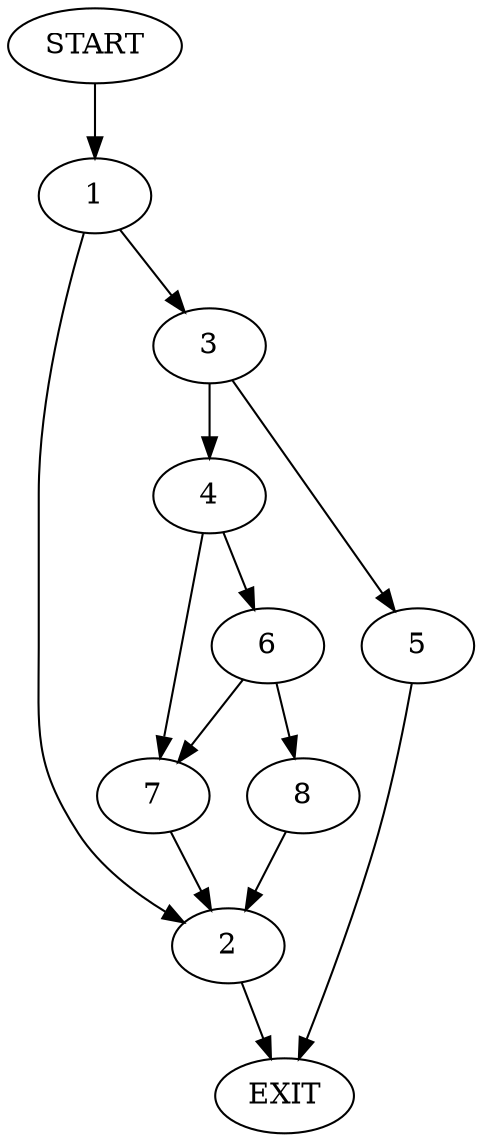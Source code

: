 digraph {
0 [label="START"]
9 [label="EXIT"]
0 -> 1
1 -> 2
1 -> 3
3 -> 4
3 -> 5
2 -> 9
5 -> 9
4 -> 6
4 -> 7
6 -> 8
6 -> 7
7 -> 2
8 -> 2
}
